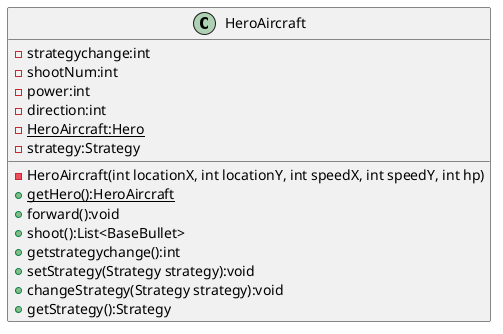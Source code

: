 @startuml
'https://plantuml.com/sequence-diagram

class HeroAircraft {
    - strategychange:int
    - shootNum:int
    - power:int
    - direction:int
    -{static} HeroAircraft:Hero
    - HeroAircraft(int locationX, int locationY, int speedX, int speedY, int hp)
    - strategy:Strategy

    + {static}getHero():HeroAircraft
    + forward():void
    + shoot():List<BaseBullet>
    + getstrategychange():int
    + setStrategy(Strategy strategy):void
    + changeStrategy(Strategy strategy):void
    + getStrategy():Strategy
}

@enduml